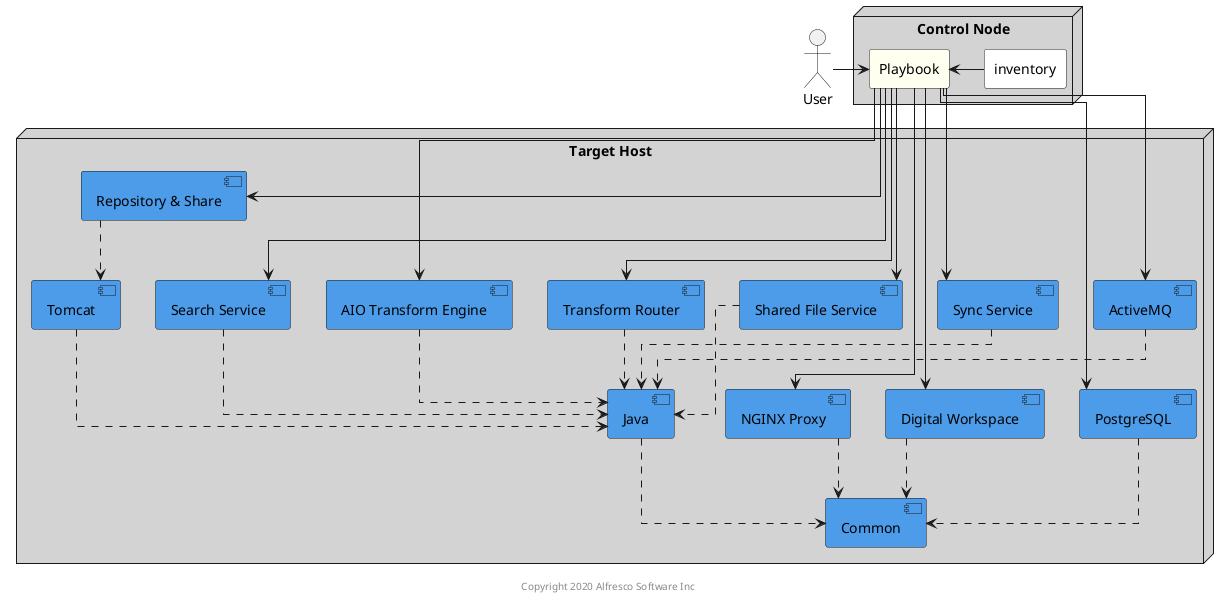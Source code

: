 @startuml acs-single-machine

skinparam componentStyle uml2
skinparam linetype ortho

actor User

node "Control Node" as "control" #LightGrey {
    rectangle "Playbook" as playbook #Ivory

    rectangle "inventory" #White
}

node "Target Host" as "host" #LightGrey {
    component "Common" as common #4d9cea
    component "NGINX Proxy" as proxy #4d9cea
    component "Repository & Share" as repo #4d9cea
    component "Digital Workspace" as adw #4d9cea
    component "Search Service" as search #4d9cea
    component "AIO Transform Engine" as tengine #4d9cea
    component "Transform Router" as trouter #4d9cea
    component "Shared File Service" as sfs #4d9cea
    component "Sync Service" as sync #4d9cea
    component "Tomcat" as tomcat  #4d9cea
    component "ActiveMQ" as amq #4d9cea
    component "Java" as java #4d9cea
    component "PostgreSQL" as psql #4d9cea
}

User -> playbook
playbook <- inventory

playbook -down-> psql
playbook -down-> amq
playbook -down-> tengine
playbook -down-> search
playbook -down-> repo
playbook -down-> trouter
playbook -down-> sfs
playbook -down-> sync
playbook -down-> proxy
playbook -down-> adw

amq .down.> java
adw .down.> common
java .down.> common
proxy .down.> common
psql .down.> common
repo .down.> tomcat
search .down.> java
sfs .down.> java
sync .down.> java
tomcat .down.> java
tengine .down.> java
trouter .down.> java

center footer Copyright 2020 Alfresco Software Inc

@enduml
